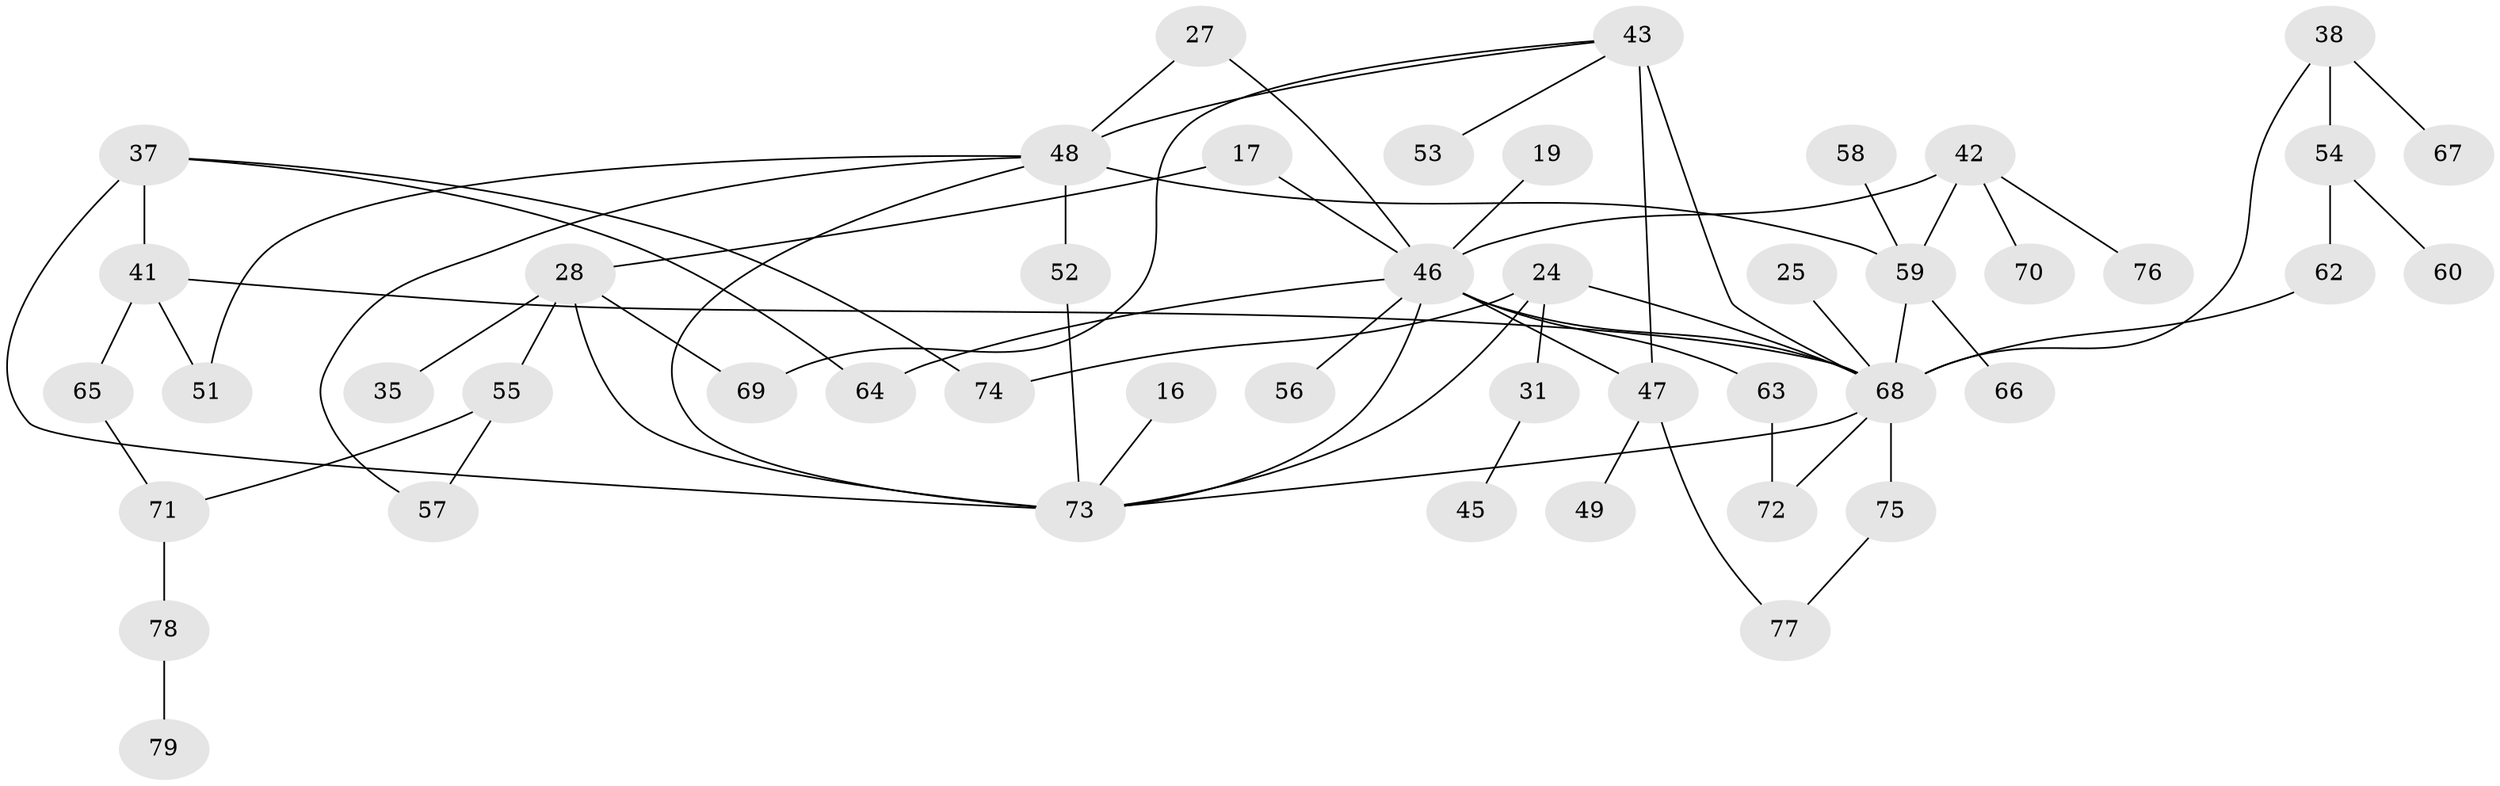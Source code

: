// original degree distribution, {7: 0.0379746835443038, 5: 0.10126582278481013, 3: 0.22784810126582278, 2: 0.21518987341772153, 4: 0.13924050632911392, 1: 0.26582278481012656, 6: 0.012658227848101266}
// Generated by graph-tools (version 1.1) at 2025/45/03/04/25 21:45:32]
// undirected, 47 vertices, 65 edges
graph export_dot {
graph [start="1"]
  node [color=gray90,style=filled];
  16;
  17;
  19;
  24;
  25;
  27 [super="+13"];
  28 [super="+22"];
  31;
  35;
  37 [super="+33+8"];
  38;
  41;
  42 [super="+15"];
  43 [super="+40"];
  45;
  46 [super="+20+18+26"];
  47;
  48 [super="+29+12"];
  49;
  51;
  52 [super="+14"];
  53;
  54;
  55;
  56;
  57;
  58;
  59 [super="+39"];
  60;
  62 [super="+61"];
  63 [super="+34+10"];
  64 [super="+36"];
  65;
  66;
  67;
  68 [super="+6+11+44+32"];
  69;
  70;
  71;
  72 [super="+50"];
  73 [super="+3+1"];
  74;
  75;
  76;
  77;
  78;
  79;
  16 -- 73;
  17 -- 28;
  17 -- 46;
  19 -- 46;
  24 -- 31;
  24 -- 74;
  24 -- 73;
  24 -- 68;
  25 -- 68;
  27 -- 46;
  27 -- 48;
  28 -- 35;
  28 -- 69;
  28 -- 55;
  28 -- 73 [weight=2];
  31 -- 45;
  37 -- 74;
  37 -- 73 [weight=2];
  37 -- 41;
  37 -- 64;
  38 -- 54;
  38 -- 67;
  38 -- 68;
  41 -- 65;
  41 -- 51;
  41 -- 68 [weight=2];
  42 -- 70;
  42 -- 76;
  42 -- 46 [weight=2];
  42 -- 59;
  43 -- 47;
  43 -- 68 [weight=3];
  43 -- 69;
  43 -- 53;
  43 -- 48;
  46 -- 68 [weight=3];
  46 -- 63 [weight=3];
  46 -- 64;
  46 -- 73 [weight=2];
  46 -- 47;
  46 -- 56;
  47 -- 49;
  47 -- 77;
  48 -- 51;
  48 -- 52;
  48 -- 73;
  48 -- 59;
  48 -- 57;
  52 -- 73;
  54 -- 60;
  54 -- 62 [weight=2];
  55 -- 57;
  55 -- 71;
  58 -- 59;
  59 -- 66;
  59 -- 68;
  62 -- 68;
  63 -- 72 [weight=2];
  65 -- 71;
  68 -- 75;
  68 -- 73;
  68 -- 72;
  71 -- 78;
  75 -- 77;
  78 -- 79;
}
